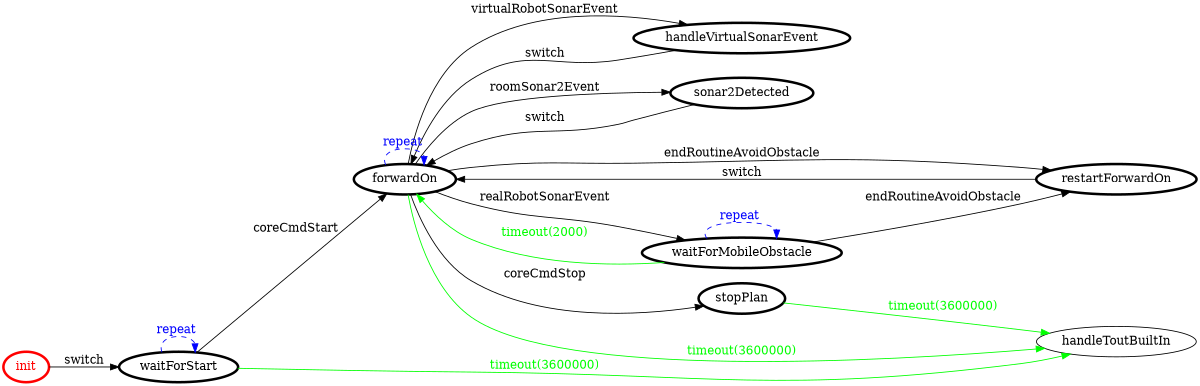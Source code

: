 /*
*
* A GraphViz DOT FSM description 
* Please use a GraphViz visualizer (like http://www.webgraphviz.com)
*  
*/

digraph finite_state_machine {
	rankdir=LR
	size="8,5"
	
	init [ color = red ][ fontcolor = red ][ penwidth = 3 ]
	handleVirtualSonarEvent [ color = black ][ fontcolor = black ][ penwidth = 3 ]
	sonar2Detected [ color = black ][ fontcolor = black ][ penwidth = 3 ]
	restartForwardOn [ color = black ][ fontcolor = black ][ penwidth = 3 ]
	waitForMobileObstacle [ color = black ][ fontcolor = black ][ penwidth = 3 ]
	waitForStart [ color = black ][ fontcolor = black ][ penwidth = 3 ]
	forwardOn [ color = black ][ fontcolor = black ][ penwidth = 3 ]
	stopPlan [ color = black ][ fontcolor = black ][ penwidth = 3 ]
	
	sonar2Detected -> forwardOn [ label = "switch" ][ color = black ][ fontcolor = black ]
	waitForStart -> handleToutBuiltIn [ label = "timeout(3600000)" ][ color = green ][ fontcolor = green ]
	handleVirtualSonarEvent -> forwardOn [ label = "switch" ][ color = black ][ fontcolor = black ]
	waitForMobileObstacle -> forwardOn [ label = "timeout(2000)" ][ color = green ][ fontcolor = green ]
	waitForMobileObstacle -> restartForwardOn [ label = "endRoutineAvoidObstacle" ][ color = black ][ fontcolor = black ]
	forwardOn -> restartForwardOn [ label = "endRoutineAvoidObstacle" ][ color = black ][ fontcolor = black ]
	stopPlan -> handleToutBuiltIn [ label = "timeout(3600000)" ][ color = green ][ fontcolor = green ]
	waitForStart -> forwardOn [ label = "coreCmdStart" ][ color = black ][ fontcolor = black ]
	forwardOn -> handleToutBuiltIn [ label = "timeout(3600000)" ][ color = green ][ fontcolor = green ]
	waitForMobileObstacle -> waitForMobileObstacle [ label = "repeat "][ style = dashed ][ color = blue ][ fontcolor = blue ]
	forwardOn -> stopPlan [ label = "coreCmdStop" ][ color = black ][ fontcolor = black ]
	forwardOn -> handleVirtualSonarEvent [ label = "virtualRobotSonarEvent" ][ color = black ][ fontcolor = black ]
	forwardOn -> waitForMobileObstacle [ label = "realRobotSonarEvent" ][ color = black ][ fontcolor = black ]
	restartForwardOn -> forwardOn [ label = "switch" ][ color = black ][ fontcolor = black ]
	waitForStart -> waitForStart [ label = "repeat "][ style = dashed ][ color = blue ][ fontcolor = blue ]
	forwardOn -> forwardOn [ label = "repeat "][ style = dashed ][ color = blue ][ fontcolor = blue ]
	init -> waitForStart [ label = "switch" ][ color = black ][ fontcolor = black ]
	forwardOn -> sonar2Detected [ label = "roomSonar2Event" ][ color = black ][ fontcolor = black ]
}
